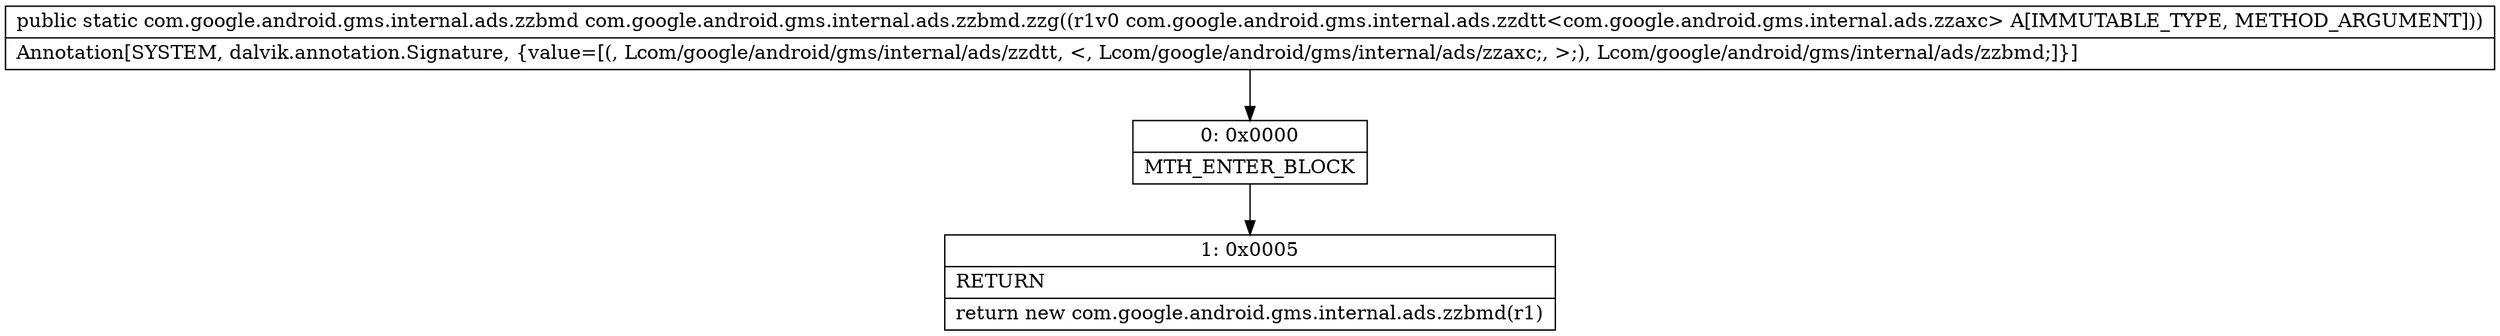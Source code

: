digraph "CFG forcom.google.android.gms.internal.ads.zzbmd.zzg(Lcom\/google\/android\/gms\/internal\/ads\/zzdtt;)Lcom\/google\/android\/gms\/internal\/ads\/zzbmd;" {
Node_0 [shape=record,label="{0\:\ 0x0000|MTH_ENTER_BLOCK\l}"];
Node_1 [shape=record,label="{1\:\ 0x0005|RETURN\l|return new com.google.android.gms.internal.ads.zzbmd(r1)\l}"];
MethodNode[shape=record,label="{public static com.google.android.gms.internal.ads.zzbmd com.google.android.gms.internal.ads.zzbmd.zzg((r1v0 com.google.android.gms.internal.ads.zzdtt\<com.google.android.gms.internal.ads.zzaxc\> A[IMMUTABLE_TYPE, METHOD_ARGUMENT]))  | Annotation[SYSTEM, dalvik.annotation.Signature, \{value=[(, Lcom\/google\/android\/gms\/internal\/ads\/zzdtt, \<, Lcom\/google\/android\/gms\/internal\/ads\/zzaxc;, \>;), Lcom\/google\/android\/gms\/internal\/ads\/zzbmd;]\}]\l}"];
MethodNode -> Node_0;
Node_0 -> Node_1;
}

